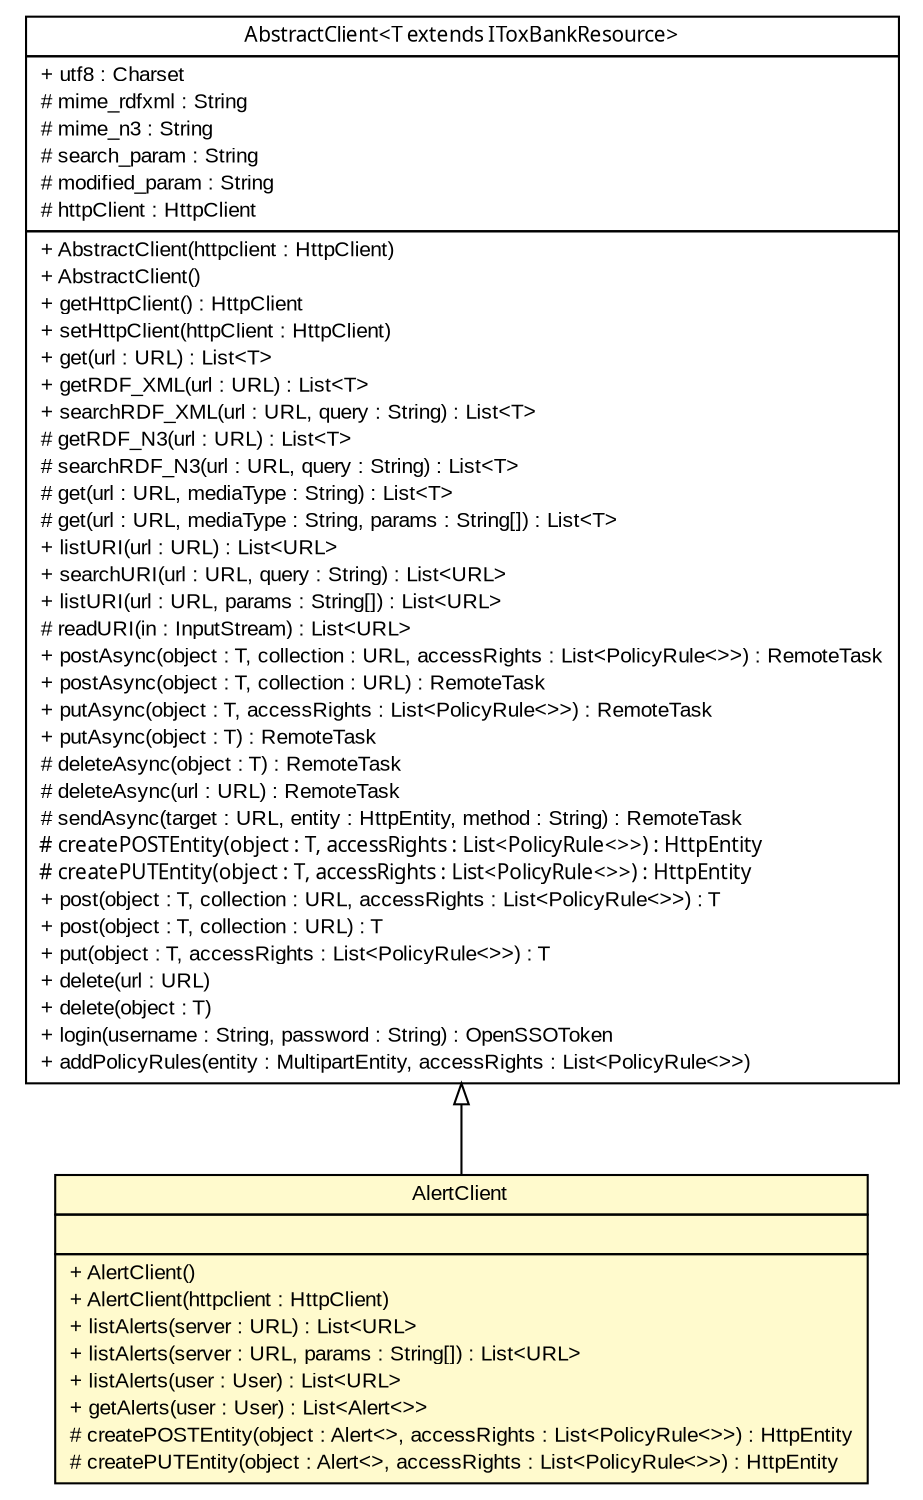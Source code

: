 #!/usr/local/bin/dot
#
# Class diagram 
# Generated by UmlGraph version 4.6 (http://www.spinellis.gr/sw/umlgraph)
#

digraph G {
	edge [fontname="arial",fontsize=10,labelfontname="arial",labelfontsize=10];
	node [fontname="arial",fontsize=10,shape=plaintext];
	// net.toxbank.client.resource.AlertClient
	c418 [label=<<table border="0" cellborder="1" cellspacing="0" cellpadding="2" port="p" bgcolor="lemonChiffon" href="./AlertClient.html">
		<tr><td><table border="0" cellspacing="0" cellpadding="1">
			<tr><td> AlertClient </td></tr>
		</table></td></tr>
		<tr><td><table border="0" cellspacing="0" cellpadding="1">
			<tr><td align="left">  </td></tr>
		</table></td></tr>
		<tr><td><table border="0" cellspacing="0" cellpadding="1">
			<tr><td align="left"> + AlertClient() </td></tr>
			<tr><td align="left"> + AlertClient(httpclient : HttpClient) </td></tr>
			<tr><td align="left"> + listAlerts(server : URL) : List&lt;URL&gt; </td></tr>
			<tr><td align="left"> + listAlerts(server : URL, params : String[]) : List&lt;URL&gt; </td></tr>
			<tr><td align="left"> + listAlerts(user : User) : List&lt;URL&gt; </td></tr>
			<tr><td align="left"> + getAlerts(user : User) : List&lt;Alert&lt;&gt;&gt; </td></tr>
			<tr><td align="left"> # createPOSTEntity(object : Alert&lt;&gt;, accessRights : List&lt;PolicyRule&lt;&gt;&gt;) : HttpEntity </td></tr>
			<tr><td align="left"> # createPUTEntity(object : Alert&lt;&gt;, accessRights : List&lt;PolicyRule&lt;&gt;&gt;) : HttpEntity </td></tr>
		</table></td></tr>
		</table>>, fontname="arial", fontcolor="black", fontsize=10.0];
	// net.toxbank.client.resource.AbstractClient<T extends net.toxbank.client.resource.IToxBankResource>
	c423 [label=<<table border="0" cellborder="1" cellspacing="0" cellpadding="2" port="p" href="./AbstractClient.html">
		<tr><td><table border="0" cellspacing="0" cellpadding="1">
			<tr><td><font face="ariali"> AbstractClient&lt;T extends IToxBankResource&gt; </font></td></tr>
		</table></td></tr>
		<tr><td><table border="0" cellspacing="0" cellpadding="1">
			<tr><td align="left"> + utf8 : Charset </td></tr>
			<tr><td align="left"> # mime_rdfxml : String </td></tr>
			<tr><td align="left"> # mime_n3 : String </td></tr>
			<tr><td align="left"> # search_param : String </td></tr>
			<tr><td align="left"> # modified_param : String </td></tr>
			<tr><td align="left"> # httpClient : HttpClient </td></tr>
		</table></td></tr>
		<tr><td><table border="0" cellspacing="0" cellpadding="1">
			<tr><td align="left"> + AbstractClient(httpclient : HttpClient) </td></tr>
			<tr><td align="left"> + AbstractClient() </td></tr>
			<tr><td align="left"> + getHttpClient() : HttpClient </td></tr>
			<tr><td align="left"> + setHttpClient(httpClient : HttpClient) </td></tr>
			<tr><td align="left"> + get(url : URL) : List&lt;T&gt; </td></tr>
			<tr><td align="left"> + getRDF_XML(url : URL) : List&lt;T&gt; </td></tr>
			<tr><td align="left"> + searchRDF_XML(url : URL, query : String) : List&lt;T&gt; </td></tr>
			<tr><td align="left"> # getRDF_N3(url : URL) : List&lt;T&gt; </td></tr>
			<tr><td align="left"> # searchRDF_N3(url : URL, query : String) : List&lt;T&gt; </td></tr>
			<tr><td align="left"> # get(url : URL, mediaType : String) : List&lt;T&gt; </td></tr>
			<tr><td align="left"> # get(url : URL, mediaType : String, params : String[]) : List&lt;T&gt; </td></tr>
			<tr><td align="left"> + listURI(url : URL) : List&lt;URL&gt; </td></tr>
			<tr><td align="left"> + searchURI(url : URL, query : String) : List&lt;URL&gt; </td></tr>
			<tr><td align="left"> + listURI(url : URL, params : String[]) : List&lt;URL&gt; </td></tr>
			<tr><td align="left"> # readURI(in : InputStream) : List&lt;URL&gt; </td></tr>
			<tr><td align="left"> + postAsync(object : T, collection : URL, accessRights : List&lt;PolicyRule&lt;&gt;&gt;) : RemoteTask </td></tr>
			<tr><td align="left"> + postAsync(object : T, collection : URL) : RemoteTask </td></tr>
			<tr><td align="left"> + putAsync(object : T, accessRights : List&lt;PolicyRule&lt;&gt;&gt;) : RemoteTask </td></tr>
			<tr><td align="left"> + putAsync(object : T) : RemoteTask </td></tr>
			<tr><td align="left"> # deleteAsync(object : T) : RemoteTask </td></tr>
			<tr><td align="left"> # deleteAsync(url : URL) : RemoteTask </td></tr>
			<tr><td align="left"> # sendAsync(target : URL, entity : HttpEntity, method : String) : RemoteTask </td></tr>
			<tr><td align="left"><font face="ariali" point-size="10.0"> # createPOSTEntity(object : T, accessRights : List&lt;PolicyRule&lt;&gt;&gt;) : HttpEntity </font></td></tr>
			<tr><td align="left"><font face="ariali" point-size="10.0"> # createPUTEntity(object : T, accessRights : List&lt;PolicyRule&lt;&gt;&gt;) : HttpEntity </font></td></tr>
			<tr><td align="left"> + post(object : T, collection : URL, accessRights : List&lt;PolicyRule&lt;&gt;&gt;) : T </td></tr>
			<tr><td align="left"> + post(object : T, collection : URL) : T </td></tr>
			<tr><td align="left"> + put(object : T, accessRights : List&lt;PolicyRule&lt;&gt;&gt;) : T </td></tr>
			<tr><td align="left"> + delete(url : URL) </td></tr>
			<tr><td align="left"> + delete(object : T) </td></tr>
			<tr><td align="left"> + login(username : String, password : String) : OpenSSOToken </td></tr>
			<tr><td align="left"> + addPolicyRules(entity : MultipartEntity, accessRights : List&lt;PolicyRule&lt;&gt;&gt;) </td></tr>
		</table></td></tr>
		</table>>, fontname="arial", fontcolor="black", fontsize=10.0];
	//net.toxbank.client.resource.AlertClient extends net.toxbank.client.resource.AbstractClient<net.toxbank.client.resource.Alert>
	c423:p -> c418:p [dir=back,arrowtail=empty];
}

